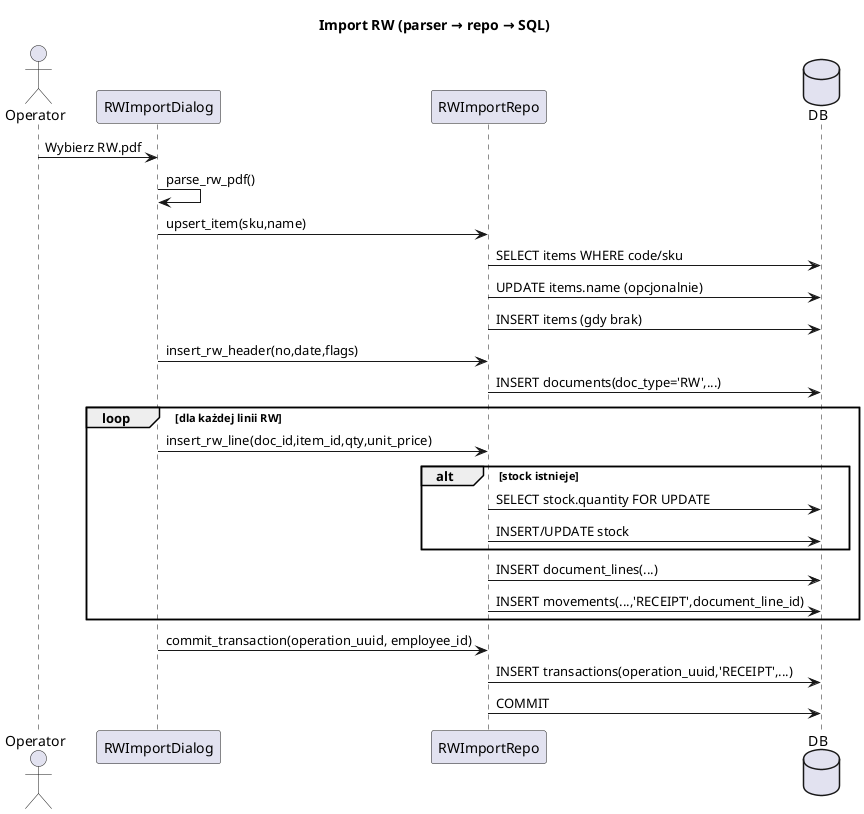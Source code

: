 @startuml
title Import RW (parser → repo → SQL)

actor Operator
participant RWImportDialog as UI
participant RWImportRepo as Repo
database DB

Operator -> UI : Wybierz RW.pdf
UI -> UI : parse_rw_pdf()
UI -> Repo : upsert_item(sku,name)
Repo -> DB : SELECT items WHERE code/sku
Repo -> DB : UPDATE items.name (opcjonalnie)
Repo -> DB : INSERT items (gdy brak)
UI -> Repo : insert_rw_header(no,date,flags)
Repo -> DB : INSERT documents(doc_type='RW',...)
loop dla każdej linii RW
  UI -> Repo : insert_rw_line(doc_id,item_id,qty,unit_price)
  alt stock istnieje
    Repo -> DB : SELECT stock.quantity FOR UPDATE
    Repo -> DB : INSERT/UPDATE stock
  end
  Repo -> DB : INSERT document_lines(...)
  Repo -> DB : INSERT movements(...,'RECEIPT',document_line_id)
end
UI -> Repo : commit_transaction(operation_uuid, employee_id)
Repo -> DB : INSERT transactions(operation_uuid,'RECEIPT',...)
Repo -> DB : COMMIT

@enduml

@startuml
title Wydanie (GUI → koszyk → SQL)

actor Operator
participant OpsIssueDialog as IssueUI
participant SessionManager as Sess
participant CartRepository as Cart
participant StockRepository as Stock
participant CheckoutService as Checkout
participant AuthRepo as Repo
database DB

Operator -> IssueUI : Otwórz wydanie
IssueUI -> Sess : ensure_open_session()
IssueUI -> Stock : list_available(q)
Stock -> DB : SELECT (stock/lots + rezerwacje)
Operator -> IssueUI : Dodaj ilość (QSpinBox)
IssueUI -> Cart : set_qty/add(item_id, qty)
Cart -> DB : INSERT/UPDATE/DELETE issue_session_lines
Operator -> IssueUI : Zatwierdź
IssueUI -> Checkout : finalize_issue(session_id, employee_id)
Checkout -> DB : SELECT issue_session_lines
loop po pozycjach
  Checkout -> Repo : issue_tool(emp,item,qty,uuid)
  Repo -> DB : CALL sp_issue_tool(...)
  Repo -> DB : UPDATE transactions.issued_without_return
end
Checkout -> DB : UPDATE issue_sessions SET status='CONFIRMED'

@enduml

@startuml
title Zwrot (GUI → SQL)

actor Operator
participant OpsReturnDialog as ReturnUI
participant AuthRepo as Repo
database DB

Operator -> ReturnUI : Wybierz pracownika i pozycje
Operator -> ReturnUI : Potwierdź RFID/PIN
ReturnUI -> Repo : return_tool(emp,item,qty,uuid)
Repo -> DB : CALL sp_return_tool(...)
note right: SP aktualizuje alokacje/partie

@enduml

